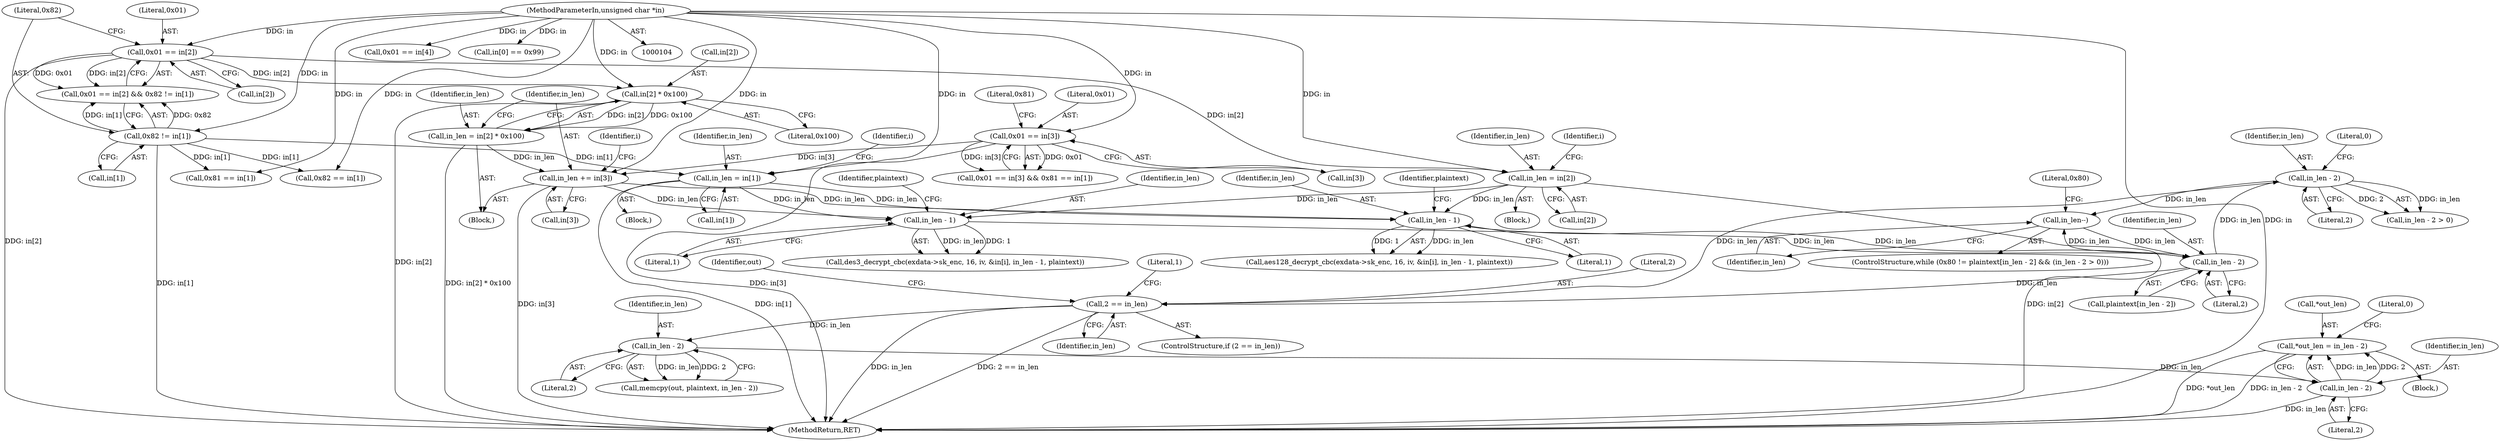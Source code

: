 digraph "1_OpenSC_8fe377e93b4b56060e5bbfb6f3142ceaeca744fa_7@pointer" {
"1000285" [label="(Call,*out_len = in_len - 2)"];
"1000288" [label="(Call,in_len - 2)"];
"1000282" [label="(Call,in_len - 2)"];
"1000273" [label="(Call,2 == in_len)"];
"1000266" [label="(Call,in_len - 2)"];
"1000262" [label="(Call,in_len - 2)"];
"1000252" [label="(Call,in_len - 1)"];
"1000208" [label="(Call,in_len += in[3])"];
"1000168" [label="(Call,0x01 == in[3])"];
"1000106" [label="(MethodParameterIn,unsigned char *in)"];
"1000201" [label="(Call,in_len = in[2] * 0x100)"];
"1000203" [label="(Call,in[2] * 0x100)"];
"1000146" [label="(Call,0x01 == in[2])"];
"1000157" [label="(Call,in_len = in[1])"];
"1000151" [label="(Call,0x82 != in[1])"];
"1000179" [label="(Call,in_len = in[2])"];
"1000237" [label="(Call,in_len - 1)"];
"1000270" [label="(Call,in_len--)"];
"1000209" [label="(Identifier,in_len)"];
"1000283" [label="(Identifier,in_len)"];
"1000255" [label="(Identifier,plaintext)"];
"1000173" [label="(Call,0x81 == in[1])"];
"1000190" [label="(Call,0x01 == in[4])"];
"1000288" [label="(Call,in_len - 2)"];
"1000204" [label="(Call,in[2])"];
"1000227" [label="(Call,aes128_decrypt_cbc(exdata->sk_enc, 16, iv, &in[i], in_len - 1, plaintext))"];
"1000267" [label="(Identifier,in_len)"];
"1000289" [label="(Identifier,in_len)"];
"1000254" [label="(Literal,1)"];
"1000275" [label="(Identifier,in_len)"];
"1000280" [label="(Identifier,out)"];
"1000265" [label="(Call,in_len - 2 > 0)"];
"1000279" [label="(Call,memcpy(out, plaintext, in_len - 2))"];
"1000137" [label="(Call,in[0] == 0x99)"];
"1000156" [label="(Block,)"];
"1000285" [label="(Call,*out_len = in_len - 2)"];
"1000239" [label="(Literal,1)"];
"1000168" [label="(Call,0x01 == in[3])"];
"1000200" [label="(Block,)"];
"1000263" [label="(Identifier,in_len)"];
"1000252" [label="(Call,in_len - 1)"];
"1000210" [label="(Call,in[3])"];
"1000195" [label="(Call,0x82 == in[1])"];
"1000203" [label="(Call,in[2] * 0x100)"];
"1000286" [label="(Call,*out_len)"];
"1000264" [label="(Literal,2)"];
"1000152" [label="(Literal,0x82)"];
"1000253" [label="(Identifier,in_len)"];
"1000174" [label="(Literal,0x81)"];
"1000159" [label="(Call,in[1])"];
"1000292" [label="(Literal,0)"];
"1000256" [label="(ControlStructure,while (0x80 != plaintext[in_len - 2] && (in_len - 2 > 0)))"];
"1000269" [label="(Literal,0)"];
"1000266" [label="(Call,in_len - 2)"];
"1000272" [label="(ControlStructure,if (2 == in_len))"];
"1000145" [label="(Call,0x01 == in[2] && 0x82 != in[1])"];
"1000240" [label="(Identifier,plaintext)"];
"1000214" [label="(Identifier,i)"];
"1000157" [label="(Call,in_len = in[1])"];
"1000178" [label="(Block,)"];
"1000207" [label="(Literal,0x100)"];
"1000259" [label="(Literal,0x80)"];
"1000201" [label="(Call,in_len = in[2] * 0x100)"];
"1000170" [label="(Call,in[3])"];
"1000146" [label="(Call,0x01 == in[2])"];
"1000290" [label="(Literal,2)"];
"1000273" [label="(Call,2 == in_len)"];
"1000106" [label="(MethodParameterIn,unsigned char *in)"];
"1000260" [label="(Call,plaintext[in_len - 2])"];
"1000284" [label="(Literal,2)"];
"1000242" [label="(Call,des3_decrypt_cbc(exdata->sk_enc, 16, iv, &in[i], in_len - 1, plaintext))"];
"1000282" [label="(Call,in_len - 2)"];
"1000237" [label="(Call,in_len - 1)"];
"1000158" [label="(Identifier,in_len)"];
"1000148" [label="(Call,in[2])"];
"1000180" [label="(Identifier,in_len)"];
"1000163" [label="(Identifier,i)"];
"1000153" [label="(Call,in[1])"];
"1000238" [label="(Identifier,in_len)"];
"1000271" [label="(Identifier,in_len)"];
"1000109" [label="(Block,)"];
"1000293" [label="(MethodReturn,RET)"];
"1000268" [label="(Literal,2)"];
"1000208" [label="(Call,in_len += in[3])"];
"1000278" [label="(Literal,1)"];
"1000147" [label="(Literal,0x01)"];
"1000179" [label="(Call,in_len = in[2])"];
"1000202" [label="(Identifier,in_len)"];
"1000181" [label="(Call,in[2])"];
"1000270" [label="(Call,in_len--)"];
"1000167" [label="(Call,0x01 == in[3] && 0x81 == in[1])"];
"1000185" [label="(Identifier,i)"];
"1000151" [label="(Call,0x82 != in[1])"];
"1000169" [label="(Literal,0x01)"];
"1000274" [label="(Literal,2)"];
"1000262" [label="(Call,in_len - 2)"];
"1000285" -> "1000109"  [label="AST: "];
"1000285" -> "1000288"  [label="CFG: "];
"1000286" -> "1000285"  [label="AST: "];
"1000288" -> "1000285"  [label="AST: "];
"1000292" -> "1000285"  [label="CFG: "];
"1000285" -> "1000293"  [label="DDG: *out_len"];
"1000285" -> "1000293"  [label="DDG: in_len - 2"];
"1000288" -> "1000285"  [label="DDG: in_len"];
"1000288" -> "1000285"  [label="DDG: 2"];
"1000288" -> "1000290"  [label="CFG: "];
"1000289" -> "1000288"  [label="AST: "];
"1000290" -> "1000288"  [label="AST: "];
"1000288" -> "1000293"  [label="DDG: in_len"];
"1000282" -> "1000288"  [label="DDG: in_len"];
"1000282" -> "1000279"  [label="AST: "];
"1000282" -> "1000284"  [label="CFG: "];
"1000283" -> "1000282"  [label="AST: "];
"1000284" -> "1000282"  [label="AST: "];
"1000279" -> "1000282"  [label="CFG: "];
"1000282" -> "1000279"  [label="DDG: in_len"];
"1000282" -> "1000279"  [label="DDG: 2"];
"1000273" -> "1000282"  [label="DDG: in_len"];
"1000273" -> "1000272"  [label="AST: "];
"1000273" -> "1000275"  [label="CFG: "];
"1000274" -> "1000273"  [label="AST: "];
"1000275" -> "1000273"  [label="AST: "];
"1000278" -> "1000273"  [label="CFG: "];
"1000280" -> "1000273"  [label="CFG: "];
"1000273" -> "1000293"  [label="DDG: in_len"];
"1000273" -> "1000293"  [label="DDG: 2 == in_len"];
"1000266" -> "1000273"  [label="DDG: in_len"];
"1000262" -> "1000273"  [label="DDG: in_len"];
"1000266" -> "1000265"  [label="AST: "];
"1000266" -> "1000268"  [label="CFG: "];
"1000267" -> "1000266"  [label="AST: "];
"1000268" -> "1000266"  [label="AST: "];
"1000269" -> "1000266"  [label="CFG: "];
"1000266" -> "1000265"  [label="DDG: in_len"];
"1000266" -> "1000265"  [label="DDG: 2"];
"1000262" -> "1000266"  [label="DDG: in_len"];
"1000266" -> "1000270"  [label="DDG: in_len"];
"1000262" -> "1000260"  [label="AST: "];
"1000262" -> "1000264"  [label="CFG: "];
"1000263" -> "1000262"  [label="AST: "];
"1000264" -> "1000262"  [label="AST: "];
"1000260" -> "1000262"  [label="CFG: "];
"1000252" -> "1000262"  [label="DDG: in_len"];
"1000237" -> "1000262"  [label="DDG: in_len"];
"1000270" -> "1000262"  [label="DDG: in_len"];
"1000262" -> "1000270"  [label="DDG: in_len"];
"1000252" -> "1000242"  [label="AST: "];
"1000252" -> "1000254"  [label="CFG: "];
"1000253" -> "1000252"  [label="AST: "];
"1000254" -> "1000252"  [label="AST: "];
"1000255" -> "1000252"  [label="CFG: "];
"1000252" -> "1000242"  [label="DDG: in_len"];
"1000252" -> "1000242"  [label="DDG: 1"];
"1000208" -> "1000252"  [label="DDG: in_len"];
"1000157" -> "1000252"  [label="DDG: in_len"];
"1000179" -> "1000252"  [label="DDG: in_len"];
"1000208" -> "1000200"  [label="AST: "];
"1000208" -> "1000210"  [label="CFG: "];
"1000209" -> "1000208"  [label="AST: "];
"1000210" -> "1000208"  [label="AST: "];
"1000214" -> "1000208"  [label="CFG: "];
"1000208" -> "1000293"  [label="DDG: in[3]"];
"1000168" -> "1000208"  [label="DDG: in[3]"];
"1000106" -> "1000208"  [label="DDG: in"];
"1000201" -> "1000208"  [label="DDG: in_len"];
"1000208" -> "1000237"  [label="DDG: in_len"];
"1000168" -> "1000167"  [label="AST: "];
"1000168" -> "1000170"  [label="CFG: "];
"1000169" -> "1000168"  [label="AST: "];
"1000170" -> "1000168"  [label="AST: "];
"1000174" -> "1000168"  [label="CFG: "];
"1000167" -> "1000168"  [label="CFG: "];
"1000168" -> "1000293"  [label="DDG: in[3]"];
"1000168" -> "1000167"  [label="DDG: 0x01"];
"1000168" -> "1000167"  [label="DDG: in[3]"];
"1000106" -> "1000168"  [label="DDG: in"];
"1000106" -> "1000104"  [label="AST: "];
"1000106" -> "1000293"  [label="DDG: in"];
"1000106" -> "1000137"  [label="DDG: in"];
"1000106" -> "1000146"  [label="DDG: in"];
"1000106" -> "1000151"  [label="DDG: in"];
"1000106" -> "1000157"  [label="DDG: in"];
"1000106" -> "1000173"  [label="DDG: in"];
"1000106" -> "1000179"  [label="DDG: in"];
"1000106" -> "1000190"  [label="DDG: in"];
"1000106" -> "1000195"  [label="DDG: in"];
"1000106" -> "1000203"  [label="DDG: in"];
"1000201" -> "1000200"  [label="AST: "];
"1000201" -> "1000203"  [label="CFG: "];
"1000202" -> "1000201"  [label="AST: "];
"1000203" -> "1000201"  [label="AST: "];
"1000209" -> "1000201"  [label="CFG: "];
"1000201" -> "1000293"  [label="DDG: in[2] * 0x100"];
"1000203" -> "1000201"  [label="DDG: in[2]"];
"1000203" -> "1000201"  [label="DDG: 0x100"];
"1000203" -> "1000207"  [label="CFG: "];
"1000204" -> "1000203"  [label="AST: "];
"1000207" -> "1000203"  [label="AST: "];
"1000203" -> "1000293"  [label="DDG: in[2]"];
"1000146" -> "1000203"  [label="DDG: in[2]"];
"1000146" -> "1000145"  [label="AST: "];
"1000146" -> "1000148"  [label="CFG: "];
"1000147" -> "1000146"  [label="AST: "];
"1000148" -> "1000146"  [label="AST: "];
"1000152" -> "1000146"  [label="CFG: "];
"1000145" -> "1000146"  [label="CFG: "];
"1000146" -> "1000293"  [label="DDG: in[2]"];
"1000146" -> "1000145"  [label="DDG: 0x01"];
"1000146" -> "1000145"  [label="DDG: in[2]"];
"1000146" -> "1000179"  [label="DDG: in[2]"];
"1000157" -> "1000156"  [label="AST: "];
"1000157" -> "1000159"  [label="CFG: "];
"1000158" -> "1000157"  [label="AST: "];
"1000159" -> "1000157"  [label="AST: "];
"1000163" -> "1000157"  [label="CFG: "];
"1000157" -> "1000293"  [label="DDG: in[1]"];
"1000151" -> "1000157"  [label="DDG: in[1]"];
"1000157" -> "1000237"  [label="DDG: in_len"];
"1000151" -> "1000145"  [label="AST: "];
"1000151" -> "1000153"  [label="CFG: "];
"1000152" -> "1000151"  [label="AST: "];
"1000153" -> "1000151"  [label="AST: "];
"1000145" -> "1000151"  [label="CFG: "];
"1000151" -> "1000293"  [label="DDG: in[1]"];
"1000151" -> "1000145"  [label="DDG: 0x82"];
"1000151" -> "1000145"  [label="DDG: in[1]"];
"1000151" -> "1000173"  [label="DDG: in[1]"];
"1000151" -> "1000195"  [label="DDG: in[1]"];
"1000179" -> "1000178"  [label="AST: "];
"1000179" -> "1000181"  [label="CFG: "];
"1000180" -> "1000179"  [label="AST: "];
"1000181" -> "1000179"  [label="AST: "];
"1000185" -> "1000179"  [label="CFG: "];
"1000179" -> "1000293"  [label="DDG: in[2]"];
"1000179" -> "1000237"  [label="DDG: in_len"];
"1000237" -> "1000227"  [label="AST: "];
"1000237" -> "1000239"  [label="CFG: "];
"1000238" -> "1000237"  [label="AST: "];
"1000239" -> "1000237"  [label="AST: "];
"1000240" -> "1000237"  [label="CFG: "];
"1000237" -> "1000227"  [label="DDG: in_len"];
"1000237" -> "1000227"  [label="DDG: 1"];
"1000270" -> "1000256"  [label="AST: "];
"1000270" -> "1000271"  [label="CFG: "];
"1000271" -> "1000270"  [label="AST: "];
"1000259" -> "1000270"  [label="CFG: "];
}
